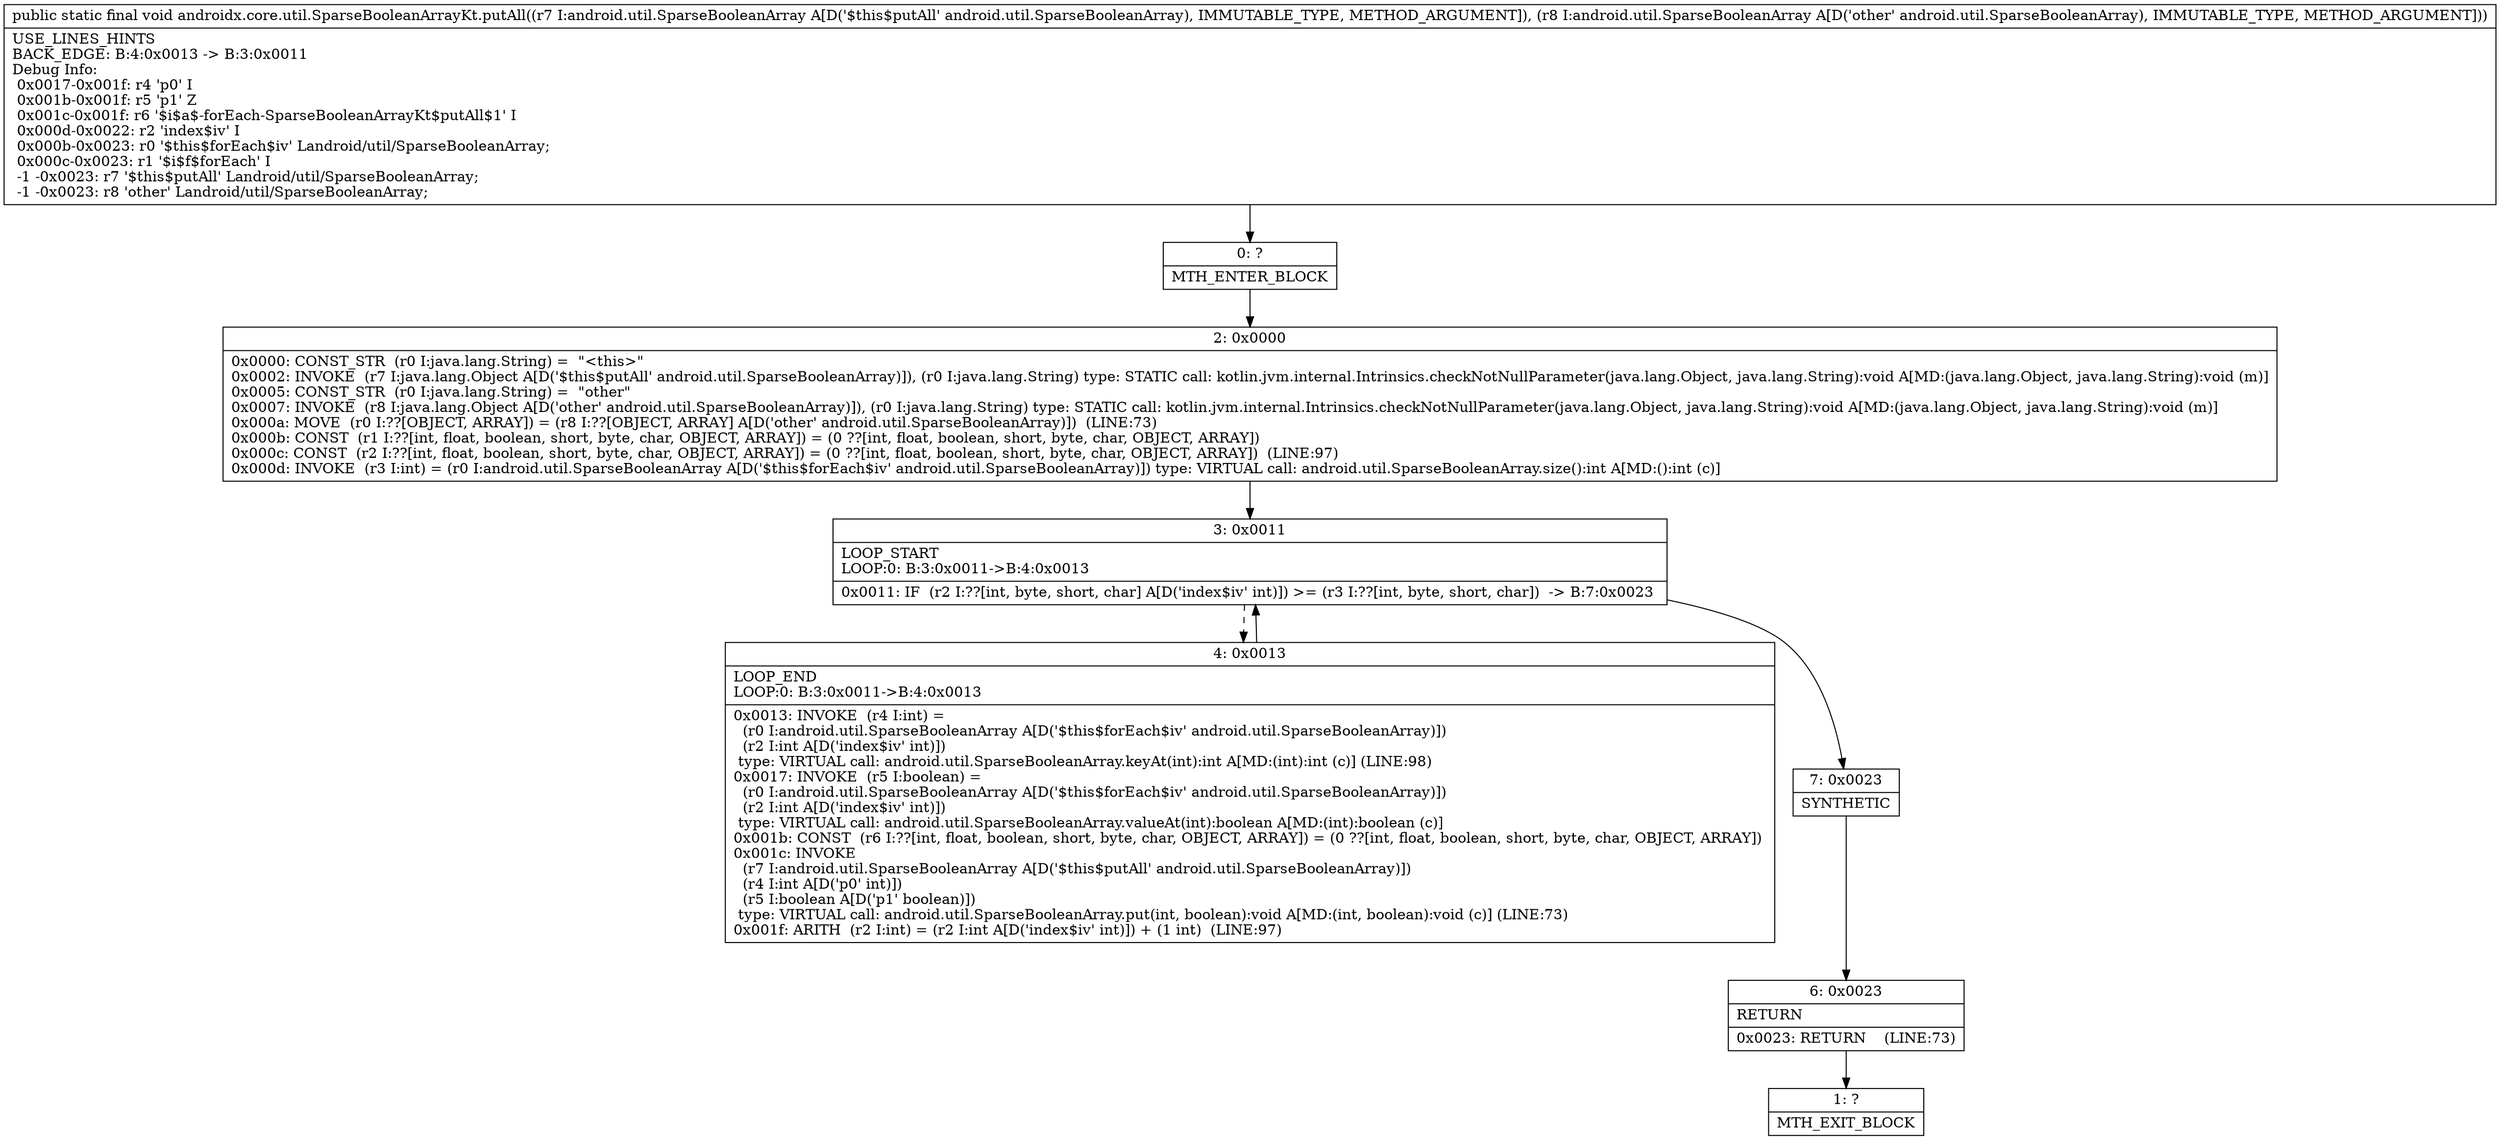 digraph "CFG forandroidx.core.util.SparseBooleanArrayKt.putAll(Landroid\/util\/SparseBooleanArray;Landroid\/util\/SparseBooleanArray;)V" {
Node_0 [shape=record,label="{0\:\ ?|MTH_ENTER_BLOCK\l}"];
Node_2 [shape=record,label="{2\:\ 0x0000|0x0000: CONST_STR  (r0 I:java.lang.String) =  \"\<this\>\" \l0x0002: INVOKE  (r7 I:java.lang.Object A[D('$this$putAll' android.util.SparseBooleanArray)]), (r0 I:java.lang.String) type: STATIC call: kotlin.jvm.internal.Intrinsics.checkNotNullParameter(java.lang.Object, java.lang.String):void A[MD:(java.lang.Object, java.lang.String):void (m)]\l0x0005: CONST_STR  (r0 I:java.lang.String) =  \"other\" \l0x0007: INVOKE  (r8 I:java.lang.Object A[D('other' android.util.SparseBooleanArray)]), (r0 I:java.lang.String) type: STATIC call: kotlin.jvm.internal.Intrinsics.checkNotNullParameter(java.lang.Object, java.lang.String):void A[MD:(java.lang.Object, java.lang.String):void (m)]\l0x000a: MOVE  (r0 I:??[OBJECT, ARRAY]) = (r8 I:??[OBJECT, ARRAY] A[D('other' android.util.SparseBooleanArray)])  (LINE:73)\l0x000b: CONST  (r1 I:??[int, float, boolean, short, byte, char, OBJECT, ARRAY]) = (0 ??[int, float, boolean, short, byte, char, OBJECT, ARRAY]) \l0x000c: CONST  (r2 I:??[int, float, boolean, short, byte, char, OBJECT, ARRAY]) = (0 ??[int, float, boolean, short, byte, char, OBJECT, ARRAY])  (LINE:97)\l0x000d: INVOKE  (r3 I:int) = (r0 I:android.util.SparseBooleanArray A[D('$this$forEach$iv' android.util.SparseBooleanArray)]) type: VIRTUAL call: android.util.SparseBooleanArray.size():int A[MD:():int (c)]\l}"];
Node_3 [shape=record,label="{3\:\ 0x0011|LOOP_START\lLOOP:0: B:3:0x0011\-\>B:4:0x0013\l|0x0011: IF  (r2 I:??[int, byte, short, char] A[D('index$iv' int)]) \>= (r3 I:??[int, byte, short, char])  \-\> B:7:0x0023 \l}"];
Node_4 [shape=record,label="{4\:\ 0x0013|LOOP_END\lLOOP:0: B:3:0x0011\-\>B:4:0x0013\l|0x0013: INVOKE  (r4 I:int) = \l  (r0 I:android.util.SparseBooleanArray A[D('$this$forEach$iv' android.util.SparseBooleanArray)])\l  (r2 I:int A[D('index$iv' int)])\l type: VIRTUAL call: android.util.SparseBooleanArray.keyAt(int):int A[MD:(int):int (c)] (LINE:98)\l0x0017: INVOKE  (r5 I:boolean) = \l  (r0 I:android.util.SparseBooleanArray A[D('$this$forEach$iv' android.util.SparseBooleanArray)])\l  (r2 I:int A[D('index$iv' int)])\l type: VIRTUAL call: android.util.SparseBooleanArray.valueAt(int):boolean A[MD:(int):boolean (c)]\l0x001b: CONST  (r6 I:??[int, float, boolean, short, byte, char, OBJECT, ARRAY]) = (0 ??[int, float, boolean, short, byte, char, OBJECT, ARRAY]) \l0x001c: INVOKE  \l  (r7 I:android.util.SparseBooleanArray A[D('$this$putAll' android.util.SparseBooleanArray)])\l  (r4 I:int A[D('p0' int)])\l  (r5 I:boolean A[D('p1' boolean)])\l type: VIRTUAL call: android.util.SparseBooleanArray.put(int, boolean):void A[MD:(int, boolean):void (c)] (LINE:73)\l0x001f: ARITH  (r2 I:int) = (r2 I:int A[D('index$iv' int)]) + (1 int)  (LINE:97)\l}"];
Node_7 [shape=record,label="{7\:\ 0x0023|SYNTHETIC\l}"];
Node_6 [shape=record,label="{6\:\ 0x0023|RETURN\l|0x0023: RETURN    (LINE:73)\l}"];
Node_1 [shape=record,label="{1\:\ ?|MTH_EXIT_BLOCK\l}"];
MethodNode[shape=record,label="{public static final void androidx.core.util.SparseBooleanArrayKt.putAll((r7 I:android.util.SparseBooleanArray A[D('$this$putAll' android.util.SparseBooleanArray), IMMUTABLE_TYPE, METHOD_ARGUMENT]), (r8 I:android.util.SparseBooleanArray A[D('other' android.util.SparseBooleanArray), IMMUTABLE_TYPE, METHOD_ARGUMENT]))  | USE_LINES_HINTS\lBACK_EDGE: B:4:0x0013 \-\> B:3:0x0011\lDebug Info:\l  0x0017\-0x001f: r4 'p0' I\l  0x001b\-0x001f: r5 'p1' Z\l  0x001c\-0x001f: r6 '$i$a$\-forEach\-SparseBooleanArrayKt$putAll$1' I\l  0x000d\-0x0022: r2 'index$iv' I\l  0x000b\-0x0023: r0 '$this$forEach$iv' Landroid\/util\/SparseBooleanArray;\l  0x000c\-0x0023: r1 '$i$f$forEach' I\l  \-1 \-0x0023: r7 '$this$putAll' Landroid\/util\/SparseBooleanArray;\l  \-1 \-0x0023: r8 'other' Landroid\/util\/SparseBooleanArray;\l}"];
MethodNode -> Node_0;Node_0 -> Node_2;
Node_2 -> Node_3;
Node_3 -> Node_4[style=dashed];
Node_3 -> Node_7;
Node_4 -> Node_3;
Node_7 -> Node_6;
Node_6 -> Node_1;
}

